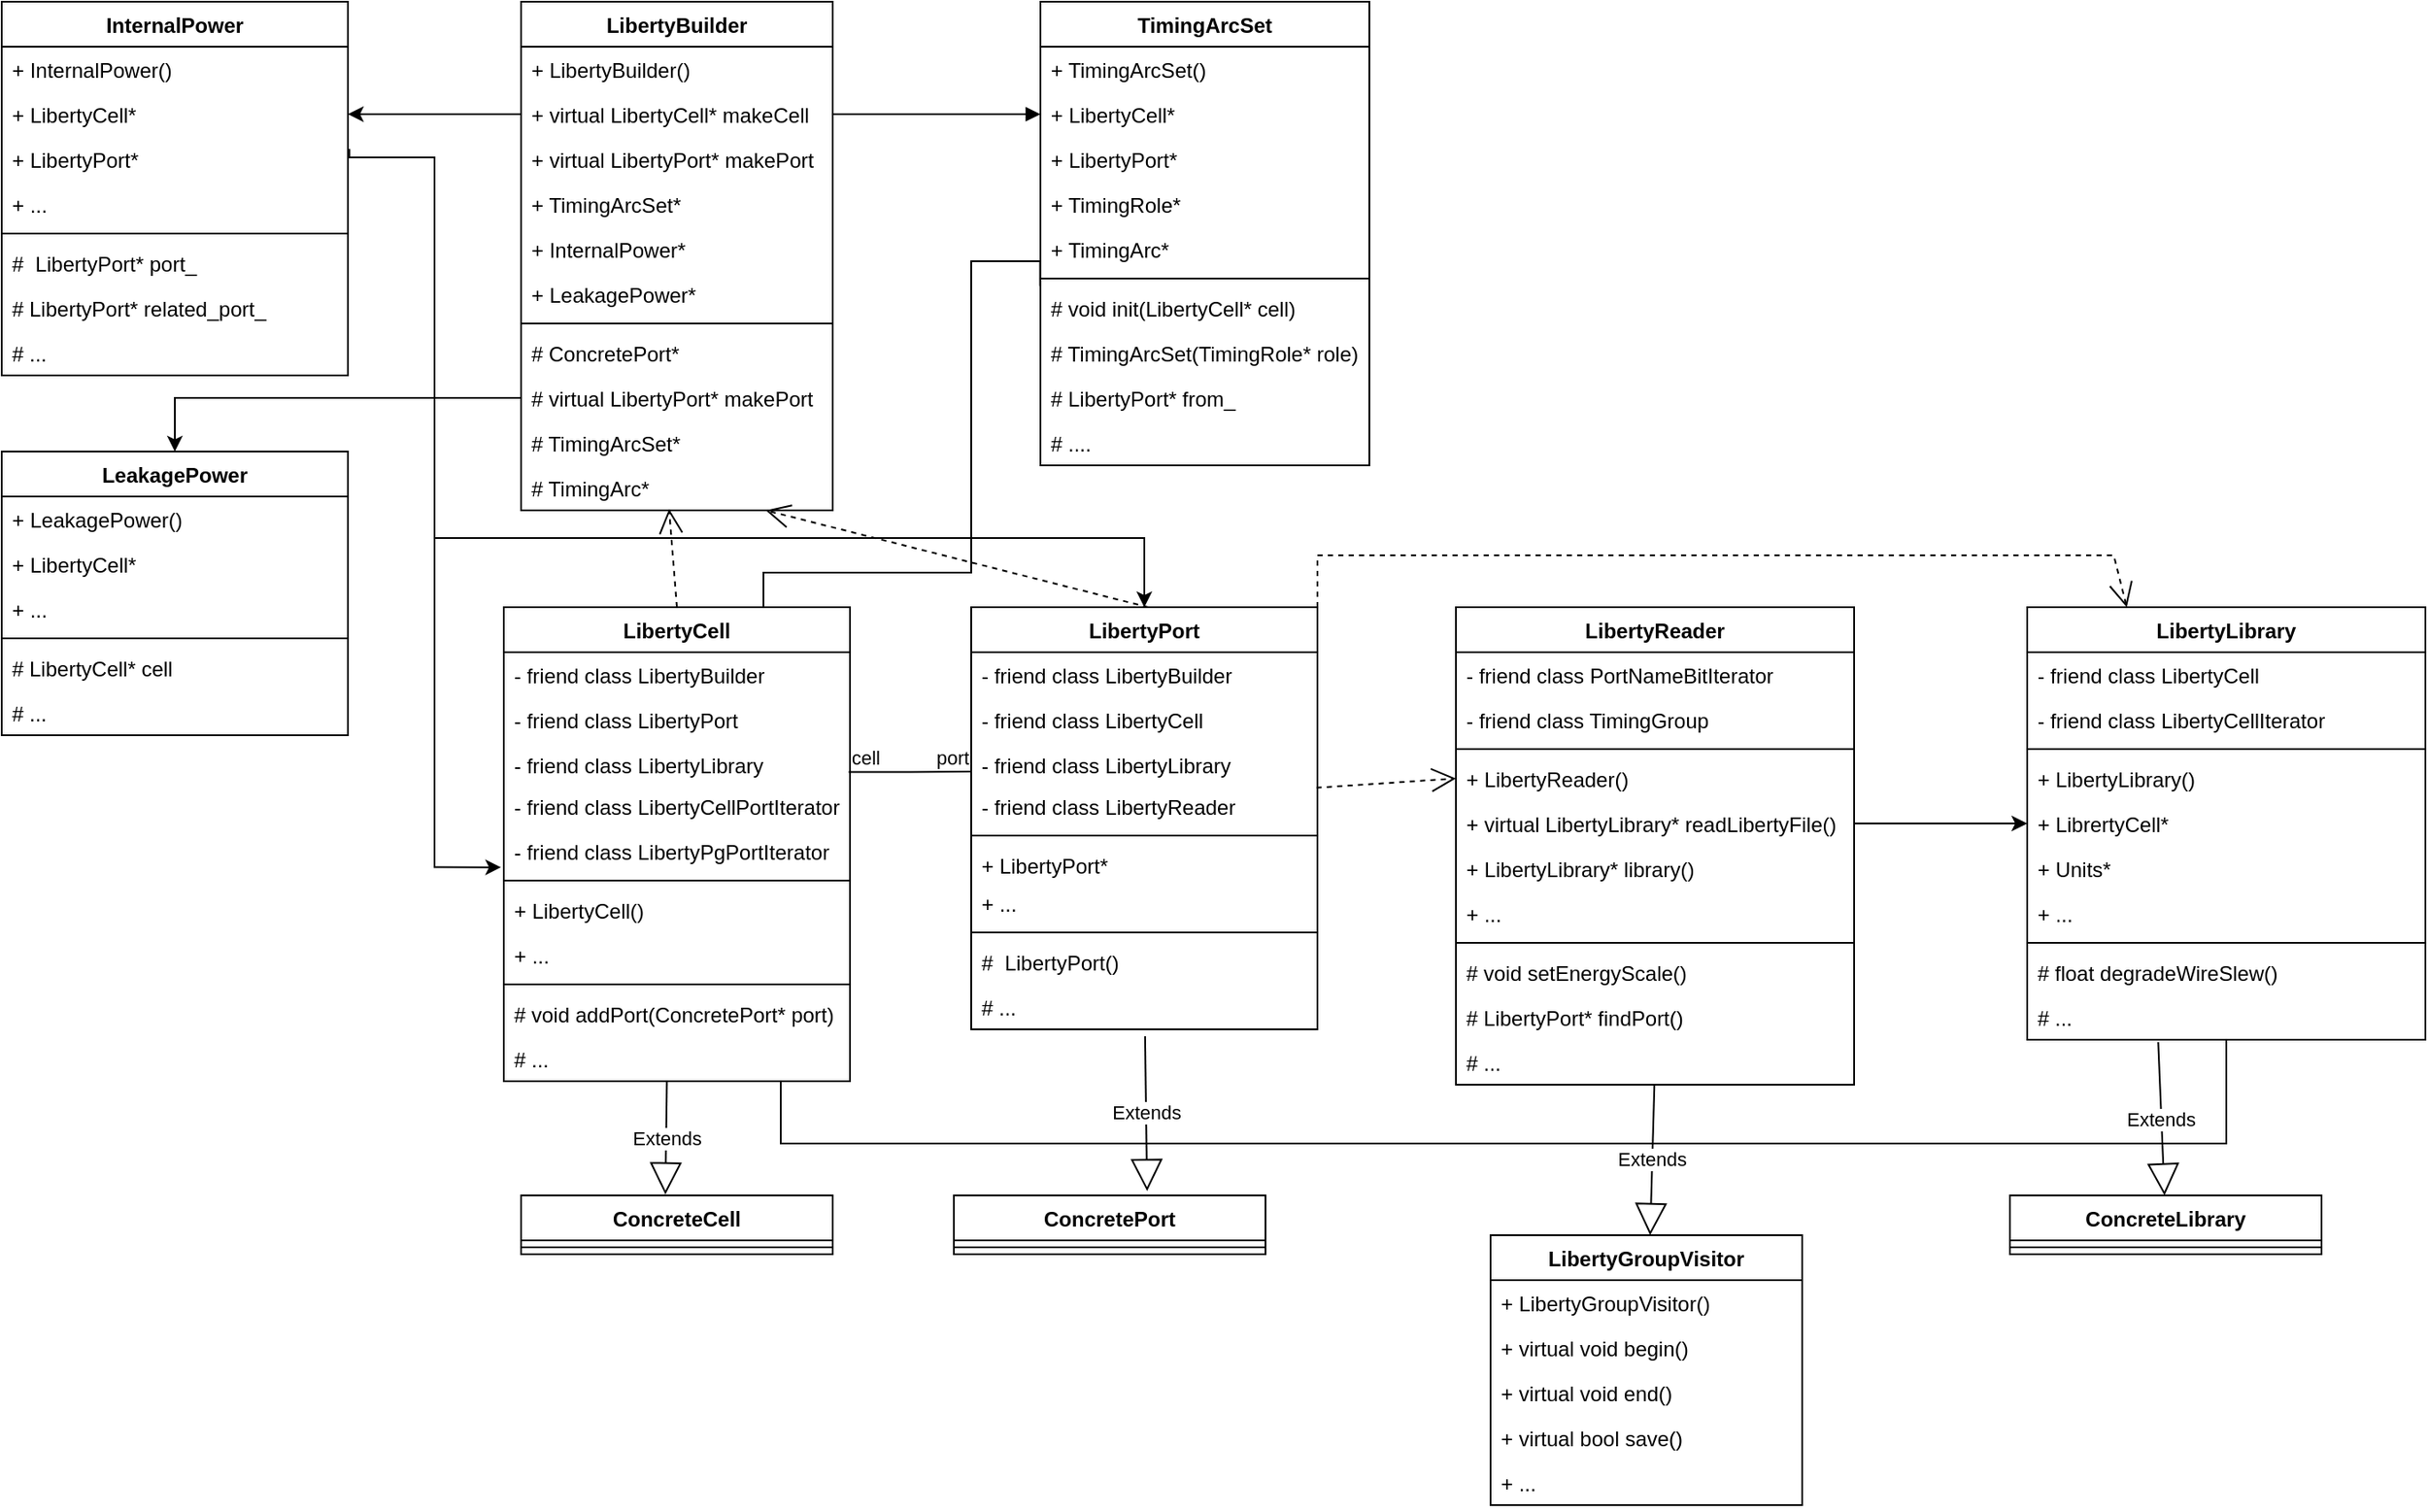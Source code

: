 <mxfile version="20.0.1" type="github">
  <diagram id="C5RBs43oDa-KdzZeNtuy" name="Page-1">
    <mxGraphModel dx="1422" dy="919" grid="1" gridSize="10" guides="1" tooltips="1" connect="1" arrows="1" fold="1" page="1" pageScale="1" pageWidth="827" pageHeight="1169" math="0" shadow="0">
      <root>
        <mxCell id="WIyWlLk6GJQsqaUBKTNV-0" />
        <mxCell id="WIyWlLk6GJQsqaUBKTNV-1" parent="WIyWlLk6GJQsqaUBKTNV-0" />
        <mxCell id="3PapQ6xfj2ttz4BDpu7m-4" value="LibertyBuilder" style="swimlane;fontStyle=1;align=center;verticalAlign=top;childLayout=stackLayout;horizontal=1;startSize=26;horizontalStack=0;resizeParent=1;resizeParentMax=0;resizeLast=0;collapsible=1;marginBottom=0;" vertex="1" parent="WIyWlLk6GJQsqaUBKTNV-1">
          <mxGeometry x="390" y="20" width="180" height="294" as="geometry" />
        </mxCell>
        <mxCell id="3PapQ6xfj2ttz4BDpu7m-17" value="+ LibertyBuilder()" style="text;strokeColor=none;fillColor=none;align=left;verticalAlign=top;spacingLeft=4;spacingRight=4;overflow=hidden;rotatable=0;points=[[0,0.5],[1,0.5]];portConstraint=eastwest;" vertex="1" parent="3PapQ6xfj2ttz4BDpu7m-4">
          <mxGeometry y="26" width="180" height="26" as="geometry" />
        </mxCell>
        <mxCell id="3PapQ6xfj2ttz4BDpu7m-5" value="+ virtual LibertyCell* makeCell&#xa;" style="text;strokeColor=none;fillColor=none;align=left;verticalAlign=top;spacingLeft=4;spacingRight=4;overflow=hidden;rotatable=0;points=[[0,0.5],[1,0.5]];portConstraint=eastwest;" vertex="1" parent="3PapQ6xfj2ttz4BDpu7m-4">
          <mxGeometry y="52" width="180" height="26" as="geometry" />
        </mxCell>
        <mxCell id="3PapQ6xfj2ttz4BDpu7m-8" value="+ virtual LibertyPort* makePort" style="text;strokeColor=none;fillColor=none;align=left;verticalAlign=top;spacingLeft=4;spacingRight=4;overflow=hidden;rotatable=0;points=[[0,0.5],[1,0.5]];portConstraint=eastwest;" vertex="1" parent="3PapQ6xfj2ttz4BDpu7m-4">
          <mxGeometry y="78" width="180" height="26" as="geometry" />
        </mxCell>
        <mxCell id="3PapQ6xfj2ttz4BDpu7m-9" value="+ TimingArcSet*" style="text;strokeColor=none;fillColor=none;align=left;verticalAlign=top;spacingLeft=4;spacingRight=4;overflow=hidden;rotatable=0;points=[[0,0.5],[1,0.5]];portConstraint=eastwest;" vertex="1" parent="3PapQ6xfj2ttz4BDpu7m-4">
          <mxGeometry y="104" width="180" height="26" as="geometry" />
        </mxCell>
        <mxCell id="3PapQ6xfj2ttz4BDpu7m-10" value="+ InternalPower*" style="text;strokeColor=none;fillColor=none;align=left;verticalAlign=top;spacingLeft=4;spacingRight=4;overflow=hidden;rotatable=0;points=[[0,0.5],[1,0.5]];portConstraint=eastwest;" vertex="1" parent="3PapQ6xfj2ttz4BDpu7m-4">
          <mxGeometry y="130" width="180" height="26" as="geometry" />
        </mxCell>
        <mxCell id="3PapQ6xfj2ttz4BDpu7m-11" value="+ LeakagePower*" style="text;strokeColor=none;fillColor=none;align=left;verticalAlign=top;spacingLeft=4;spacingRight=4;overflow=hidden;rotatable=0;points=[[0,0.5],[1,0.5]];portConstraint=eastwest;" vertex="1" parent="3PapQ6xfj2ttz4BDpu7m-4">
          <mxGeometry y="156" width="180" height="26" as="geometry" />
        </mxCell>
        <mxCell id="3PapQ6xfj2ttz4BDpu7m-6" value="" style="line;strokeWidth=1;fillColor=none;align=left;verticalAlign=middle;spacingTop=-1;spacingLeft=3;spacingRight=3;rotatable=0;labelPosition=right;points=[];portConstraint=eastwest;" vertex="1" parent="3PapQ6xfj2ttz4BDpu7m-4">
          <mxGeometry y="182" width="180" height="8" as="geometry" />
        </mxCell>
        <mxCell id="3PapQ6xfj2ttz4BDpu7m-7" value="# ConcretePort*" style="text;strokeColor=none;fillColor=none;align=left;verticalAlign=top;spacingLeft=4;spacingRight=4;overflow=hidden;rotatable=0;points=[[0,0.5],[1,0.5]];portConstraint=eastwest;" vertex="1" parent="3PapQ6xfj2ttz4BDpu7m-4">
          <mxGeometry y="190" width="180" height="26" as="geometry" />
        </mxCell>
        <mxCell id="3PapQ6xfj2ttz4BDpu7m-12" value="# virtual LibertyPort* makePort" style="text;strokeColor=none;fillColor=none;align=left;verticalAlign=top;spacingLeft=4;spacingRight=4;overflow=hidden;rotatable=0;points=[[0,0.5],[1,0.5]];portConstraint=eastwest;" vertex="1" parent="3PapQ6xfj2ttz4BDpu7m-4">
          <mxGeometry y="216" width="180" height="26" as="geometry" />
        </mxCell>
        <mxCell id="3PapQ6xfj2ttz4BDpu7m-13" value="# TimingArcSet*" style="text;strokeColor=none;fillColor=none;align=left;verticalAlign=top;spacingLeft=4;spacingRight=4;overflow=hidden;rotatable=0;points=[[0,0.5],[1,0.5]];portConstraint=eastwest;" vertex="1" parent="3PapQ6xfj2ttz4BDpu7m-4">
          <mxGeometry y="242" width="180" height="26" as="geometry" />
        </mxCell>
        <mxCell id="3PapQ6xfj2ttz4BDpu7m-14" value="# TimingArc*" style="text;strokeColor=none;fillColor=none;align=left;verticalAlign=top;spacingLeft=4;spacingRight=4;overflow=hidden;rotatable=0;points=[[0,0.5],[1,0.5]];portConstraint=eastwest;" vertex="1" parent="3PapQ6xfj2ttz4BDpu7m-4">
          <mxGeometry y="268" width="180" height="26" as="geometry" />
        </mxCell>
        <mxCell id="3PapQ6xfj2ttz4BDpu7m-18" value="TimingArcSet" style="swimlane;fontStyle=1;align=center;verticalAlign=top;childLayout=stackLayout;horizontal=1;startSize=26;horizontalStack=0;resizeParent=1;resizeParentMax=0;resizeLast=0;collapsible=1;marginBottom=0;" vertex="1" parent="WIyWlLk6GJQsqaUBKTNV-1">
          <mxGeometry x="690" y="20" width="190" height="268" as="geometry" />
        </mxCell>
        <mxCell id="3PapQ6xfj2ttz4BDpu7m-19" value="+ TimingArcSet()" style="text;strokeColor=none;fillColor=none;align=left;verticalAlign=top;spacingLeft=4;spacingRight=4;overflow=hidden;rotatable=0;points=[[0,0.5],[1,0.5]];portConstraint=eastwest;" vertex="1" parent="3PapQ6xfj2ttz4BDpu7m-18">
          <mxGeometry y="26" width="190" height="26" as="geometry" />
        </mxCell>
        <mxCell id="3PapQ6xfj2ttz4BDpu7m-20" value="+ LibertyCell*&#xa;" style="text;strokeColor=none;fillColor=none;align=left;verticalAlign=top;spacingLeft=4;spacingRight=4;overflow=hidden;rotatable=0;points=[[0,0.5],[1,0.5]];portConstraint=eastwest;" vertex="1" parent="3PapQ6xfj2ttz4BDpu7m-18">
          <mxGeometry y="52" width="190" height="26" as="geometry" />
        </mxCell>
        <mxCell id="3PapQ6xfj2ttz4BDpu7m-21" value="+ LibertyPort*" style="text;strokeColor=none;fillColor=none;align=left;verticalAlign=top;spacingLeft=4;spacingRight=4;overflow=hidden;rotatable=0;points=[[0,0.5],[1,0.5]];portConstraint=eastwest;" vertex="1" parent="3PapQ6xfj2ttz4BDpu7m-18">
          <mxGeometry y="78" width="190" height="26" as="geometry" />
        </mxCell>
        <mxCell id="3PapQ6xfj2ttz4BDpu7m-22" value="+ TimingRole*" style="text;strokeColor=none;fillColor=none;align=left;verticalAlign=top;spacingLeft=4;spacingRight=4;overflow=hidden;rotatable=0;points=[[0,0.5],[1,0.5]];portConstraint=eastwest;" vertex="1" parent="3PapQ6xfj2ttz4BDpu7m-18">
          <mxGeometry y="104" width="190" height="26" as="geometry" />
        </mxCell>
        <mxCell id="3PapQ6xfj2ttz4BDpu7m-23" value="+ TimingArc*" style="text;strokeColor=none;fillColor=none;align=left;verticalAlign=top;spacingLeft=4;spacingRight=4;overflow=hidden;rotatable=0;points=[[0,0.5],[1,0.5]];portConstraint=eastwest;" vertex="1" parent="3PapQ6xfj2ttz4BDpu7m-18">
          <mxGeometry y="130" width="190" height="26" as="geometry" />
        </mxCell>
        <mxCell id="3PapQ6xfj2ttz4BDpu7m-25" value="" style="line;strokeWidth=1;fillColor=none;align=left;verticalAlign=middle;spacingTop=-1;spacingLeft=3;spacingRight=3;rotatable=0;labelPosition=right;points=[];portConstraint=eastwest;" vertex="1" parent="3PapQ6xfj2ttz4BDpu7m-18">
          <mxGeometry y="156" width="190" height="8" as="geometry" />
        </mxCell>
        <mxCell id="3PapQ6xfj2ttz4BDpu7m-26" value="# void init(LibertyCell* cell)" style="text;strokeColor=none;fillColor=none;align=left;verticalAlign=top;spacingLeft=4;spacingRight=4;overflow=hidden;rotatable=0;points=[[0,0.5],[1,0.5]];portConstraint=eastwest;" vertex="1" parent="3PapQ6xfj2ttz4BDpu7m-18">
          <mxGeometry y="164" width="190" height="26" as="geometry" />
        </mxCell>
        <mxCell id="3PapQ6xfj2ttz4BDpu7m-27" value="# TimingArcSet(TimingRole* role)" style="text;strokeColor=none;fillColor=none;align=left;verticalAlign=top;spacingLeft=4;spacingRight=4;overflow=hidden;rotatable=0;points=[[0,0.5],[1,0.5]];portConstraint=eastwest;" vertex="1" parent="3PapQ6xfj2ttz4BDpu7m-18">
          <mxGeometry y="190" width="190" height="26" as="geometry" />
        </mxCell>
        <mxCell id="3PapQ6xfj2ttz4BDpu7m-28" value="# LibertyPort* from_ " style="text;strokeColor=none;fillColor=none;align=left;verticalAlign=top;spacingLeft=4;spacingRight=4;overflow=hidden;rotatable=0;points=[[0,0.5],[1,0.5]];portConstraint=eastwest;" vertex="1" parent="3PapQ6xfj2ttz4BDpu7m-18">
          <mxGeometry y="216" width="190" height="26" as="geometry" />
        </mxCell>
        <mxCell id="3PapQ6xfj2ttz4BDpu7m-29" value="# ...." style="text;strokeColor=none;fillColor=none;align=left;verticalAlign=top;spacingLeft=4;spacingRight=4;overflow=hidden;rotatable=0;points=[[0,0.5],[1,0.5]];portConstraint=eastwest;" vertex="1" parent="3PapQ6xfj2ttz4BDpu7m-18">
          <mxGeometry y="242" width="190" height="26" as="geometry" />
        </mxCell>
        <mxCell id="3PapQ6xfj2ttz4BDpu7m-30" value="" style="endArrow=block;endFill=1;html=1;edgeStyle=orthogonalEdgeStyle;align=left;verticalAlign=top;rounded=0;entryX=0;entryY=0.5;entryDx=0;entryDy=0;exitX=1;exitY=0.5;exitDx=0;exitDy=0;" edge="1" parent="WIyWlLk6GJQsqaUBKTNV-1" source="3PapQ6xfj2ttz4BDpu7m-5" target="3PapQ6xfj2ttz4BDpu7m-20">
          <mxGeometry x="-1" relative="1" as="geometry">
            <mxPoint x="570" y="150" as="sourcePoint" />
            <mxPoint x="730" y="150" as="targetPoint" />
          </mxGeometry>
        </mxCell>
        <mxCell id="3PapQ6xfj2ttz4BDpu7m-32" value="ConcreteCell" style="swimlane;fontStyle=1;align=center;verticalAlign=top;childLayout=stackLayout;horizontal=1;startSize=26;horizontalStack=0;resizeParent=1;resizeParentMax=0;resizeLast=0;collapsible=1;marginBottom=0;" vertex="1" parent="WIyWlLk6GJQsqaUBKTNV-1">
          <mxGeometry x="390" y="710" width="180" height="34" as="geometry" />
        </mxCell>
        <mxCell id="3PapQ6xfj2ttz4BDpu7m-39" value="" style="line;strokeWidth=1;fillColor=none;align=left;verticalAlign=middle;spacingTop=-1;spacingLeft=3;spacingRight=3;rotatable=0;labelPosition=right;points=[];portConstraint=eastwest;" vertex="1" parent="3PapQ6xfj2ttz4BDpu7m-32">
          <mxGeometry y="26" width="180" height="8" as="geometry" />
        </mxCell>
        <mxCell id="3PapQ6xfj2ttz4BDpu7m-45" value="LibertyCell" style="swimlane;fontStyle=1;align=center;verticalAlign=top;childLayout=stackLayout;horizontal=1;startSize=26;horizontalStack=0;resizeParent=1;resizeParentMax=0;resizeLast=0;collapsible=1;marginBottom=0;" vertex="1" parent="WIyWlLk6GJQsqaUBKTNV-1">
          <mxGeometry x="380" y="370" width="200" height="274" as="geometry" />
        </mxCell>
        <mxCell id="3PapQ6xfj2ttz4BDpu7m-55" value="- friend class LibertyBuilder" style="text;strokeColor=none;fillColor=none;align=left;verticalAlign=top;spacingLeft=4;spacingRight=4;overflow=hidden;rotatable=0;points=[[0,0.5],[1,0.5]];portConstraint=eastwest;" vertex="1" parent="3PapQ6xfj2ttz4BDpu7m-45">
          <mxGeometry y="26" width="200" height="26" as="geometry" />
        </mxCell>
        <mxCell id="3PapQ6xfj2ttz4BDpu7m-56" value="- friend class LibertyPort" style="text;strokeColor=none;fillColor=none;align=left;verticalAlign=top;spacingLeft=4;spacingRight=4;overflow=hidden;rotatable=0;points=[[0,0.5],[1,0.5]];portConstraint=eastwest;" vertex="1" parent="3PapQ6xfj2ttz4BDpu7m-45">
          <mxGeometry y="52" width="200" height="26" as="geometry" />
        </mxCell>
        <mxCell id="3PapQ6xfj2ttz4BDpu7m-57" value="- friend class LibertyLibrary" style="text;strokeColor=none;fillColor=none;align=left;verticalAlign=top;spacingLeft=4;spacingRight=4;overflow=hidden;rotatable=0;points=[[0,0.5],[1,0.5]];portConstraint=eastwest;" vertex="1" parent="3PapQ6xfj2ttz4BDpu7m-45">
          <mxGeometry y="78" width="200" height="24" as="geometry" />
        </mxCell>
        <mxCell id="3PapQ6xfj2ttz4BDpu7m-58" value="- friend class LibertyCellPortIterator" style="text;strokeColor=none;fillColor=none;align=left;verticalAlign=top;spacingLeft=4;spacingRight=4;overflow=hidden;rotatable=0;points=[[0,0.5],[1,0.5]];portConstraint=eastwest;" vertex="1" parent="3PapQ6xfj2ttz4BDpu7m-45">
          <mxGeometry y="102" width="200" height="26" as="geometry" />
        </mxCell>
        <mxCell id="3PapQ6xfj2ttz4BDpu7m-47" value="- friend class LibertyPgPortIterator" style="text;strokeColor=none;fillColor=none;align=left;verticalAlign=top;spacingLeft=4;spacingRight=4;overflow=hidden;rotatable=0;points=[[0,0.5],[1,0.5]];portConstraint=eastwest;" vertex="1" parent="3PapQ6xfj2ttz4BDpu7m-45">
          <mxGeometry y="128" width="200" height="26" as="geometry" />
        </mxCell>
        <mxCell id="3PapQ6xfj2ttz4BDpu7m-46" value="" style="line;strokeWidth=1;fillColor=none;align=left;verticalAlign=middle;spacingTop=-1;spacingLeft=3;spacingRight=3;rotatable=0;labelPosition=right;points=[];portConstraint=eastwest;" vertex="1" parent="3PapQ6xfj2ttz4BDpu7m-45">
          <mxGeometry y="154" width="200" height="8" as="geometry" />
        </mxCell>
        <mxCell id="3PapQ6xfj2ttz4BDpu7m-48" value="+ LibertyCell()" style="text;strokeColor=none;fillColor=none;align=left;verticalAlign=top;spacingLeft=4;spacingRight=4;overflow=hidden;rotatable=0;points=[[0,0.5],[1,0.5]];portConstraint=eastwest;" vertex="1" parent="3PapQ6xfj2ttz4BDpu7m-45">
          <mxGeometry y="162" width="200" height="26" as="geometry" />
        </mxCell>
        <mxCell id="3PapQ6xfj2ttz4BDpu7m-52" value="+ ..." style="text;strokeColor=none;fillColor=none;align=left;verticalAlign=top;spacingLeft=4;spacingRight=4;overflow=hidden;rotatable=0;points=[[0,0.5],[1,0.5]];portConstraint=eastwest;" vertex="1" parent="3PapQ6xfj2ttz4BDpu7m-45">
          <mxGeometry y="188" width="200" height="26" as="geometry" />
        </mxCell>
        <mxCell id="3PapQ6xfj2ttz4BDpu7m-50" value="" style="line;strokeWidth=1;fillColor=none;align=left;verticalAlign=middle;spacingTop=-1;spacingLeft=3;spacingRight=3;rotatable=0;labelPosition=right;points=[];portConstraint=eastwest;" vertex="1" parent="3PapQ6xfj2ttz4BDpu7m-45">
          <mxGeometry y="214" width="200" height="8" as="geometry" />
        </mxCell>
        <mxCell id="3PapQ6xfj2ttz4BDpu7m-49" value="# void addPort(ConcretePort* port)" style="text;strokeColor=none;fillColor=none;align=left;verticalAlign=top;spacingLeft=4;spacingRight=4;overflow=hidden;rotatable=0;points=[[0,0.5],[1,0.5]];portConstraint=eastwest;" vertex="1" parent="3PapQ6xfj2ttz4BDpu7m-45">
          <mxGeometry y="222" width="200" height="26" as="geometry" />
        </mxCell>
        <mxCell id="3PapQ6xfj2ttz4BDpu7m-53" value="# ..." style="text;strokeColor=none;fillColor=none;align=left;verticalAlign=top;spacingLeft=4;spacingRight=4;overflow=hidden;rotatable=0;points=[[0,0.5],[1,0.5]];portConstraint=eastwest;" vertex="1" parent="3PapQ6xfj2ttz4BDpu7m-45">
          <mxGeometry y="248" width="200" height="26" as="geometry" />
        </mxCell>
        <mxCell id="3PapQ6xfj2ttz4BDpu7m-51" value="" style="endArrow=open;endSize=12;dashed=1;html=1;rounded=0;exitX=0.5;exitY=0;exitDx=0;exitDy=0;entryX=0.475;entryY=0.97;entryDx=0;entryDy=0;entryPerimeter=0;" edge="1" parent="WIyWlLk6GJQsqaUBKTNV-1" source="3PapQ6xfj2ttz4BDpu7m-45" target="3PapQ6xfj2ttz4BDpu7m-14">
          <mxGeometry width="160" relative="1" as="geometry">
            <mxPoint x="610" y="500" as="sourcePoint" />
            <mxPoint x="470" y="320" as="targetPoint" />
          </mxGeometry>
        </mxCell>
        <mxCell id="3PapQ6xfj2ttz4BDpu7m-54" value="Extends" style="endArrow=block;endSize=16;endFill=0;html=1;rounded=0;exitX=0.471;exitY=1.021;exitDx=0;exitDy=0;exitPerimeter=0;entryX=0.463;entryY=-0.016;entryDx=0;entryDy=0;entryPerimeter=0;" edge="1" parent="WIyWlLk6GJQsqaUBKTNV-1" source="3PapQ6xfj2ttz4BDpu7m-53" target="3PapQ6xfj2ttz4BDpu7m-32">
          <mxGeometry width="160" relative="1" as="geometry">
            <mxPoint x="610" y="430" as="sourcePoint" />
            <mxPoint x="770" y="430" as="targetPoint" />
          </mxGeometry>
        </mxCell>
        <mxCell id="3PapQ6xfj2ttz4BDpu7m-59" value="" style="endArrow=none;endFill=0;html=1;edgeStyle=orthogonalEdgeStyle;align=left;verticalAlign=top;rounded=0;exitX=0.75;exitY=0;exitDx=0;exitDy=0;entryX=-0.001;entryY=1.321;entryDx=0;entryDy=0;entryPerimeter=0;" edge="1" parent="WIyWlLk6GJQsqaUBKTNV-1" source="3PapQ6xfj2ttz4BDpu7m-45" target="3PapQ6xfj2ttz4BDpu7m-23">
          <mxGeometry x="-1" relative="1" as="geometry">
            <mxPoint x="610" y="430" as="sourcePoint" />
            <mxPoint x="770" y="430" as="targetPoint" />
            <Array as="points">
              <mxPoint x="530" y="350" />
              <mxPoint x="650" y="350" />
              <mxPoint x="650" y="170" />
              <mxPoint x="690" y="170" />
            </Array>
          </mxGeometry>
        </mxCell>
        <mxCell id="3PapQ6xfj2ttz4BDpu7m-62" value="ConcretePort" style="swimlane;fontStyle=1;align=center;verticalAlign=top;childLayout=stackLayout;horizontal=1;startSize=26;horizontalStack=0;resizeParent=1;resizeParentMax=0;resizeLast=0;collapsible=1;marginBottom=0;" vertex="1" parent="WIyWlLk6GJQsqaUBKTNV-1">
          <mxGeometry x="640" y="710" width="180" height="34" as="geometry" />
        </mxCell>
        <mxCell id="3PapQ6xfj2ttz4BDpu7m-63" value="" style="line;strokeWidth=1;fillColor=none;align=left;verticalAlign=middle;spacingTop=-1;spacingLeft=3;spacingRight=3;rotatable=0;labelPosition=right;points=[];portConstraint=eastwest;" vertex="1" parent="3PapQ6xfj2ttz4BDpu7m-62">
          <mxGeometry y="26" width="180" height="8" as="geometry" />
        </mxCell>
        <mxCell id="3PapQ6xfj2ttz4BDpu7m-64" value="LibertyPort" style="swimlane;fontStyle=1;align=center;verticalAlign=top;childLayout=stackLayout;horizontal=1;startSize=26;horizontalStack=0;resizeParent=1;resizeParentMax=0;resizeLast=0;collapsible=1;marginBottom=0;" vertex="1" parent="WIyWlLk6GJQsqaUBKTNV-1">
          <mxGeometry x="650" y="370" width="200" height="244" as="geometry" />
        </mxCell>
        <mxCell id="3PapQ6xfj2ttz4BDpu7m-65" value="- friend class LibertyBuilder" style="text;strokeColor=none;fillColor=none;align=left;verticalAlign=top;spacingLeft=4;spacingRight=4;overflow=hidden;rotatable=0;points=[[0,0.5],[1,0.5]];portConstraint=eastwest;" vertex="1" parent="3PapQ6xfj2ttz4BDpu7m-64">
          <mxGeometry y="26" width="200" height="26" as="geometry" />
        </mxCell>
        <mxCell id="3PapQ6xfj2ttz4BDpu7m-66" value="- friend class LibertyCell" style="text;strokeColor=none;fillColor=none;align=left;verticalAlign=top;spacingLeft=4;spacingRight=4;overflow=hidden;rotatable=0;points=[[0,0.5],[1,0.5]];portConstraint=eastwest;" vertex="1" parent="3PapQ6xfj2ttz4BDpu7m-64">
          <mxGeometry y="52" width="200" height="26" as="geometry" />
        </mxCell>
        <mxCell id="3PapQ6xfj2ttz4BDpu7m-67" value="- friend class LibertyLibrary" style="text;strokeColor=none;fillColor=none;align=left;verticalAlign=top;spacingLeft=4;spacingRight=4;overflow=hidden;rotatable=0;points=[[0,0.5],[1,0.5]];portConstraint=eastwest;" vertex="1" parent="3PapQ6xfj2ttz4BDpu7m-64">
          <mxGeometry y="78" width="200" height="24" as="geometry" />
        </mxCell>
        <mxCell id="3PapQ6xfj2ttz4BDpu7m-68" value="- friend class LibertyReader" style="text;strokeColor=none;fillColor=none;align=left;verticalAlign=top;spacingLeft=4;spacingRight=4;overflow=hidden;rotatable=0;points=[[0,0.5],[1,0.5]];portConstraint=eastwest;" vertex="1" parent="3PapQ6xfj2ttz4BDpu7m-64">
          <mxGeometry y="102" width="200" height="26" as="geometry" />
        </mxCell>
        <mxCell id="3PapQ6xfj2ttz4BDpu7m-70" value="" style="line;strokeWidth=1;fillColor=none;align=left;verticalAlign=middle;spacingTop=-1;spacingLeft=3;spacingRight=3;rotatable=0;labelPosition=right;points=[];portConstraint=eastwest;" vertex="1" parent="3PapQ6xfj2ttz4BDpu7m-64">
          <mxGeometry y="128" width="200" height="8" as="geometry" />
        </mxCell>
        <mxCell id="3PapQ6xfj2ttz4BDpu7m-71" value="+ LibertyPort*" style="text;strokeColor=none;fillColor=none;align=left;verticalAlign=top;spacingLeft=4;spacingRight=4;overflow=hidden;rotatable=0;points=[[0,0.5],[1,0.5]];portConstraint=eastwest;" vertex="1" parent="3PapQ6xfj2ttz4BDpu7m-64">
          <mxGeometry y="136" width="200" height="22" as="geometry" />
        </mxCell>
        <mxCell id="3PapQ6xfj2ttz4BDpu7m-72" value="+ ..." style="text;strokeColor=none;fillColor=none;align=left;verticalAlign=top;spacingLeft=4;spacingRight=4;overflow=hidden;rotatable=0;points=[[0,0.5],[1,0.5]];portConstraint=eastwest;" vertex="1" parent="3PapQ6xfj2ttz4BDpu7m-64">
          <mxGeometry y="158" width="200" height="26" as="geometry" />
        </mxCell>
        <mxCell id="3PapQ6xfj2ttz4BDpu7m-73" value="" style="line;strokeWidth=1;fillColor=none;align=left;verticalAlign=middle;spacingTop=-1;spacingLeft=3;spacingRight=3;rotatable=0;labelPosition=right;points=[];portConstraint=eastwest;" vertex="1" parent="3PapQ6xfj2ttz4BDpu7m-64">
          <mxGeometry y="184" width="200" height="8" as="geometry" />
        </mxCell>
        <mxCell id="3PapQ6xfj2ttz4BDpu7m-74" value="#  LibertyPort()" style="text;strokeColor=none;fillColor=none;align=left;verticalAlign=top;spacingLeft=4;spacingRight=4;overflow=hidden;rotatable=0;points=[[0,0.5],[1,0.5]];portConstraint=eastwest;" vertex="1" parent="3PapQ6xfj2ttz4BDpu7m-64">
          <mxGeometry y="192" width="200" height="26" as="geometry" />
        </mxCell>
        <mxCell id="3PapQ6xfj2ttz4BDpu7m-75" value="# ..." style="text;strokeColor=none;fillColor=none;align=left;verticalAlign=top;spacingLeft=4;spacingRight=4;overflow=hidden;rotatable=0;points=[[0,0.5],[1,0.5]];portConstraint=eastwest;" vertex="1" parent="3PapQ6xfj2ttz4BDpu7m-64">
          <mxGeometry y="218" width="200" height="26" as="geometry" />
        </mxCell>
        <mxCell id="3PapQ6xfj2ttz4BDpu7m-78" value="Extends" style="endArrow=block;endSize=16;endFill=0;html=1;rounded=0;exitX=0.471;exitY=1.021;exitDx=0;exitDy=0;exitPerimeter=0;entryX=0.62;entryY=-0.075;entryDx=0;entryDy=0;entryPerimeter=0;" edge="1" parent="3PapQ6xfj2ttz4BDpu7m-64" target="3PapQ6xfj2ttz4BDpu7m-62">
          <mxGeometry width="160" relative="1" as="geometry">
            <mxPoint x="100.43" y="247.996" as="sourcePoint" />
            <mxPoint x="99.57" y="312.906" as="targetPoint" />
          </mxGeometry>
        </mxCell>
        <mxCell id="3PapQ6xfj2ttz4BDpu7m-76" value="" style="endArrow=open;endSize=12;dashed=1;html=1;rounded=0;exitX=0.5;exitY=0;exitDx=0;exitDy=0;" edge="1" parent="WIyWlLk6GJQsqaUBKTNV-1" target="3PapQ6xfj2ttz4BDpu7m-14">
          <mxGeometry width="160" relative="1" as="geometry">
            <mxPoint x="752.25" y="370" as="sourcePoint" />
            <mxPoint x="747.75" y="313.22" as="targetPoint" />
          </mxGeometry>
        </mxCell>
        <mxCell id="3PapQ6xfj2ttz4BDpu7m-79" value="" style="endArrow=none;html=1;edgeStyle=orthogonalEdgeStyle;rounded=0;exitX=0.996;exitY=0.718;exitDx=0;exitDy=0;exitPerimeter=0;" edge="1" parent="WIyWlLk6GJQsqaUBKTNV-1" source="3PapQ6xfj2ttz4BDpu7m-57">
          <mxGeometry relative="1" as="geometry">
            <mxPoint x="610" y="470" as="sourcePoint" />
            <mxPoint x="650" y="465" as="targetPoint" />
          </mxGeometry>
        </mxCell>
        <mxCell id="3PapQ6xfj2ttz4BDpu7m-80" value="cell" style="edgeLabel;resizable=0;html=1;align=left;verticalAlign=bottom;" connectable="0" vertex="1" parent="3PapQ6xfj2ttz4BDpu7m-79">
          <mxGeometry x="-1" relative="1" as="geometry" />
        </mxCell>
        <mxCell id="3PapQ6xfj2ttz4BDpu7m-81" value="port" style="edgeLabel;resizable=0;html=1;align=right;verticalAlign=bottom;" connectable="0" vertex="1" parent="3PapQ6xfj2ttz4BDpu7m-79">
          <mxGeometry x="1" relative="1" as="geometry" />
        </mxCell>
        <mxCell id="3PapQ6xfj2ttz4BDpu7m-82" value="InternalPower" style="swimlane;fontStyle=1;align=center;verticalAlign=top;childLayout=stackLayout;horizontal=1;startSize=26;horizontalStack=0;resizeParent=1;resizeParentMax=0;resizeLast=0;collapsible=1;marginBottom=0;" vertex="1" parent="WIyWlLk6GJQsqaUBKTNV-1">
          <mxGeometry x="90" y="20" width="200" height="216" as="geometry" />
        </mxCell>
        <mxCell id="3PapQ6xfj2ttz4BDpu7m-97" value="+ InternalPower()" style="text;strokeColor=none;fillColor=none;align=left;verticalAlign=top;spacingLeft=4;spacingRight=4;overflow=hidden;rotatable=0;points=[[0,0.5],[1,0.5]];portConstraint=eastwest;" vertex="1" parent="3PapQ6xfj2ttz4BDpu7m-82">
          <mxGeometry y="26" width="200" height="26" as="geometry" />
        </mxCell>
        <mxCell id="3PapQ6xfj2ttz4BDpu7m-88" value="+ LibertyCell*" style="text;strokeColor=none;fillColor=none;align=left;verticalAlign=top;spacingLeft=4;spacingRight=4;overflow=hidden;rotatable=0;points=[[0,0.5],[1,0.5]];portConstraint=eastwest;" vertex="1" parent="3PapQ6xfj2ttz4BDpu7m-82">
          <mxGeometry y="52" width="200" height="26" as="geometry" />
        </mxCell>
        <mxCell id="3PapQ6xfj2ttz4BDpu7m-99" value="+ LibertyPort*" style="text;strokeColor=none;fillColor=none;align=left;verticalAlign=top;spacingLeft=4;spacingRight=4;overflow=hidden;rotatable=0;points=[[0,0.5],[1,0.5]];portConstraint=eastwest;" vertex="1" parent="3PapQ6xfj2ttz4BDpu7m-82">
          <mxGeometry y="78" width="200" height="26" as="geometry" />
        </mxCell>
        <mxCell id="3PapQ6xfj2ttz4BDpu7m-89" value="+ ..." style="text;strokeColor=none;fillColor=none;align=left;verticalAlign=top;spacingLeft=4;spacingRight=4;overflow=hidden;rotatable=0;points=[[0,0.5],[1,0.5]];portConstraint=eastwest;" vertex="1" parent="3PapQ6xfj2ttz4BDpu7m-82">
          <mxGeometry y="104" width="200" height="26" as="geometry" />
        </mxCell>
        <mxCell id="3PapQ6xfj2ttz4BDpu7m-90" value="" style="line;strokeWidth=1;fillColor=none;align=left;verticalAlign=middle;spacingTop=-1;spacingLeft=3;spacingRight=3;rotatable=0;labelPosition=right;points=[];portConstraint=eastwest;" vertex="1" parent="3PapQ6xfj2ttz4BDpu7m-82">
          <mxGeometry y="130" width="200" height="8" as="geometry" />
        </mxCell>
        <mxCell id="3PapQ6xfj2ttz4BDpu7m-91" value="#  LibertyPort* port_" style="text;strokeColor=none;fillColor=none;align=left;verticalAlign=top;spacingLeft=4;spacingRight=4;overflow=hidden;rotatable=0;points=[[0,0.5],[1,0.5]];portConstraint=eastwest;" vertex="1" parent="3PapQ6xfj2ttz4BDpu7m-82">
          <mxGeometry y="138" width="200" height="26" as="geometry" />
        </mxCell>
        <mxCell id="3PapQ6xfj2ttz4BDpu7m-100" value="# LibertyPort* related_port_" style="text;strokeColor=none;fillColor=none;align=left;verticalAlign=top;spacingLeft=4;spacingRight=4;overflow=hidden;rotatable=0;points=[[0,0.5],[1,0.5]];portConstraint=eastwest;" vertex="1" parent="3PapQ6xfj2ttz4BDpu7m-82">
          <mxGeometry y="164" width="200" height="26" as="geometry" />
        </mxCell>
        <mxCell id="3PapQ6xfj2ttz4BDpu7m-92" value="# ..." style="text;strokeColor=none;fillColor=none;align=left;verticalAlign=top;spacingLeft=4;spacingRight=4;overflow=hidden;rotatable=0;points=[[0,0.5],[1,0.5]];portConstraint=eastwest;" vertex="1" parent="3PapQ6xfj2ttz4BDpu7m-82">
          <mxGeometry y="190" width="200" height="26" as="geometry" />
        </mxCell>
        <mxCell id="3PapQ6xfj2ttz4BDpu7m-95" style="edgeStyle=orthogonalEdgeStyle;rounded=0;orthogonalLoop=1;jettySize=auto;html=1;exitX=1;exitY=0.5;exitDx=0;exitDy=0;entryX=-0.008;entryY=0.859;entryDx=0;entryDy=0;entryPerimeter=0;" edge="1" parent="WIyWlLk6GJQsqaUBKTNV-1" source="3PapQ6xfj2ttz4BDpu7m-92" target="3PapQ6xfj2ttz4BDpu7m-47">
          <mxGeometry relative="1" as="geometry">
            <Array as="points">
              <mxPoint x="290" y="110" />
              <mxPoint x="340" y="110" />
              <mxPoint x="340" y="520" />
            </Array>
          </mxGeometry>
        </mxCell>
        <mxCell id="3PapQ6xfj2ttz4BDpu7m-96" style="edgeStyle=orthogonalEdgeStyle;rounded=0;orthogonalLoop=1;jettySize=auto;html=1;exitX=1.004;exitY=0.274;exitDx=0;exitDy=0;entryX=0.5;entryY=0;entryDx=0;entryDy=0;exitPerimeter=0;" edge="1" parent="WIyWlLk6GJQsqaUBKTNV-1" source="3PapQ6xfj2ttz4BDpu7m-99" target="3PapQ6xfj2ttz4BDpu7m-64">
          <mxGeometry relative="1" as="geometry">
            <Array as="points">
              <mxPoint x="291" y="110" />
              <mxPoint x="340" y="110" />
              <mxPoint x="340" y="330" />
              <mxPoint x="750" y="330" />
            </Array>
          </mxGeometry>
        </mxCell>
        <mxCell id="3PapQ6xfj2ttz4BDpu7m-101" style="edgeStyle=orthogonalEdgeStyle;rounded=0;orthogonalLoop=1;jettySize=auto;html=1;exitX=0;exitY=0.5;exitDx=0;exitDy=0;entryX=1;entryY=0.5;entryDx=0;entryDy=0;endArrow=classic;endFill=1;" edge="1" parent="WIyWlLk6GJQsqaUBKTNV-1" source="3PapQ6xfj2ttz4BDpu7m-5" target="3PapQ6xfj2ttz4BDpu7m-88">
          <mxGeometry relative="1" as="geometry" />
        </mxCell>
        <mxCell id="3PapQ6xfj2ttz4BDpu7m-102" value="LeakagePower" style="swimlane;fontStyle=1;align=center;verticalAlign=top;childLayout=stackLayout;horizontal=1;startSize=26;horizontalStack=0;resizeParent=1;resizeParentMax=0;resizeLast=0;collapsible=1;marginBottom=0;" vertex="1" parent="WIyWlLk6GJQsqaUBKTNV-1">
          <mxGeometry x="90" y="280" width="200" height="164" as="geometry" />
        </mxCell>
        <mxCell id="3PapQ6xfj2ttz4BDpu7m-103" value="+ LeakagePower()" style="text;strokeColor=none;fillColor=none;align=left;verticalAlign=top;spacingLeft=4;spacingRight=4;overflow=hidden;rotatable=0;points=[[0,0.5],[1,0.5]];portConstraint=eastwest;" vertex="1" parent="3PapQ6xfj2ttz4BDpu7m-102">
          <mxGeometry y="26" width="200" height="26" as="geometry" />
        </mxCell>
        <mxCell id="3PapQ6xfj2ttz4BDpu7m-104" value="+ LibertyCell*" style="text;strokeColor=none;fillColor=none;align=left;verticalAlign=top;spacingLeft=4;spacingRight=4;overflow=hidden;rotatable=0;points=[[0,0.5],[1,0.5]];portConstraint=eastwest;" vertex="1" parent="3PapQ6xfj2ttz4BDpu7m-102">
          <mxGeometry y="52" width="200" height="26" as="geometry" />
        </mxCell>
        <mxCell id="3PapQ6xfj2ttz4BDpu7m-106" value="+ ..." style="text;strokeColor=none;fillColor=none;align=left;verticalAlign=top;spacingLeft=4;spacingRight=4;overflow=hidden;rotatable=0;points=[[0,0.5],[1,0.5]];portConstraint=eastwest;" vertex="1" parent="3PapQ6xfj2ttz4BDpu7m-102">
          <mxGeometry y="78" width="200" height="26" as="geometry" />
        </mxCell>
        <mxCell id="3PapQ6xfj2ttz4BDpu7m-107" value="" style="line;strokeWidth=1;fillColor=none;align=left;verticalAlign=middle;spacingTop=-1;spacingLeft=3;spacingRight=3;rotatable=0;labelPosition=right;points=[];portConstraint=eastwest;" vertex="1" parent="3PapQ6xfj2ttz4BDpu7m-102">
          <mxGeometry y="104" width="200" height="8" as="geometry" />
        </mxCell>
        <mxCell id="3PapQ6xfj2ttz4BDpu7m-108" value="# LibertyCell* cell" style="text;strokeColor=none;fillColor=none;align=left;verticalAlign=top;spacingLeft=4;spacingRight=4;overflow=hidden;rotatable=0;points=[[0,0.5],[1,0.5]];portConstraint=eastwest;" vertex="1" parent="3PapQ6xfj2ttz4BDpu7m-102">
          <mxGeometry y="112" width="200" height="26" as="geometry" />
        </mxCell>
        <mxCell id="3PapQ6xfj2ttz4BDpu7m-110" value="# ..." style="text;strokeColor=none;fillColor=none;align=left;verticalAlign=top;spacingLeft=4;spacingRight=4;overflow=hidden;rotatable=0;points=[[0,0.5],[1,0.5]];portConstraint=eastwest;" vertex="1" parent="3PapQ6xfj2ttz4BDpu7m-102">
          <mxGeometry y="138" width="200" height="26" as="geometry" />
        </mxCell>
        <mxCell id="3PapQ6xfj2ttz4BDpu7m-111" style="edgeStyle=orthogonalEdgeStyle;rounded=0;orthogonalLoop=1;jettySize=auto;html=1;exitX=0;exitY=0.5;exitDx=0;exitDy=0;entryX=0.5;entryY=0;entryDx=0;entryDy=0;endArrow=classic;endFill=1;" edge="1" parent="WIyWlLk6GJQsqaUBKTNV-1" source="3PapQ6xfj2ttz4BDpu7m-12" target="3PapQ6xfj2ttz4BDpu7m-102">
          <mxGeometry relative="1" as="geometry" />
        </mxCell>
        <mxCell id="3PapQ6xfj2ttz4BDpu7m-112" value="LibertyReader" style="swimlane;fontStyle=1;align=center;verticalAlign=top;childLayout=stackLayout;horizontal=1;startSize=26;horizontalStack=0;resizeParent=1;resizeParentMax=0;resizeLast=0;collapsible=1;marginBottom=0;" vertex="1" parent="WIyWlLk6GJQsqaUBKTNV-1">
          <mxGeometry x="930" y="370" width="230" height="276" as="geometry" />
        </mxCell>
        <mxCell id="3PapQ6xfj2ttz4BDpu7m-137" value="- friend class PortNameBitIterator" style="text;strokeColor=none;fillColor=none;align=left;verticalAlign=top;spacingLeft=4;spacingRight=4;overflow=hidden;rotatable=0;points=[[0,0.5],[1,0.5]];portConstraint=eastwest;" vertex="1" parent="3PapQ6xfj2ttz4BDpu7m-112">
          <mxGeometry y="26" width="230" height="26" as="geometry" />
        </mxCell>
        <mxCell id="3PapQ6xfj2ttz4BDpu7m-139" value="- friend class TimingGroup" style="text;strokeColor=none;fillColor=none;align=left;verticalAlign=top;spacingLeft=4;spacingRight=4;overflow=hidden;rotatable=0;points=[[0,0.5],[1,0.5]];portConstraint=eastwest;" vertex="1" parent="3PapQ6xfj2ttz4BDpu7m-112">
          <mxGeometry y="52" width="230" height="26" as="geometry" />
        </mxCell>
        <mxCell id="3PapQ6xfj2ttz4BDpu7m-138" value="" style="line;strokeWidth=1;fillColor=none;align=left;verticalAlign=middle;spacingTop=-1;spacingLeft=3;spacingRight=3;rotatable=0;labelPosition=right;points=[];portConstraint=eastwest;" vertex="1" parent="3PapQ6xfj2ttz4BDpu7m-112">
          <mxGeometry y="78" width="230" height="8" as="geometry" />
        </mxCell>
        <mxCell id="3PapQ6xfj2ttz4BDpu7m-113" value="+ LibertyReader()" style="text;strokeColor=none;fillColor=none;align=left;verticalAlign=top;spacingLeft=4;spacingRight=4;overflow=hidden;rotatable=0;points=[[0,0.5],[1,0.5]];portConstraint=eastwest;" vertex="1" parent="3PapQ6xfj2ttz4BDpu7m-112">
          <mxGeometry y="86" width="230" height="26" as="geometry" />
        </mxCell>
        <mxCell id="3PapQ6xfj2ttz4BDpu7m-114" value="+ virtual LibertyLibrary* readLibertyFile()&#xa;" style="text;strokeColor=none;fillColor=none;align=left;verticalAlign=top;spacingLeft=4;spacingRight=4;overflow=hidden;rotatable=0;points=[[0,0.5],[1,0.5]];portConstraint=eastwest;" vertex="1" parent="3PapQ6xfj2ttz4BDpu7m-112">
          <mxGeometry y="112" width="230" height="26" as="geometry" />
        </mxCell>
        <mxCell id="3PapQ6xfj2ttz4BDpu7m-115" value="+ LibertyLibrary* library()" style="text;strokeColor=none;fillColor=none;align=left;verticalAlign=top;spacingLeft=4;spacingRight=4;overflow=hidden;rotatable=0;points=[[0,0.5],[1,0.5]];portConstraint=eastwest;" vertex="1" parent="3PapQ6xfj2ttz4BDpu7m-112">
          <mxGeometry y="138" width="230" height="26" as="geometry" />
        </mxCell>
        <mxCell id="3PapQ6xfj2ttz4BDpu7m-116" value="+ ..." style="text;strokeColor=none;fillColor=none;align=left;verticalAlign=top;spacingLeft=4;spacingRight=4;overflow=hidden;rotatable=0;points=[[0,0.5],[1,0.5]];portConstraint=eastwest;" vertex="1" parent="3PapQ6xfj2ttz4BDpu7m-112">
          <mxGeometry y="164" width="230" height="26" as="geometry" />
        </mxCell>
        <mxCell id="3PapQ6xfj2ttz4BDpu7m-119" value="" style="line;strokeWidth=1;fillColor=none;align=left;verticalAlign=middle;spacingTop=-1;spacingLeft=3;spacingRight=3;rotatable=0;labelPosition=right;points=[];portConstraint=eastwest;" vertex="1" parent="3PapQ6xfj2ttz4BDpu7m-112">
          <mxGeometry y="190" width="230" height="8" as="geometry" />
        </mxCell>
        <mxCell id="3PapQ6xfj2ttz4BDpu7m-120" value="# void setEnergyScale()" style="text;strokeColor=none;fillColor=none;align=left;verticalAlign=top;spacingLeft=4;spacingRight=4;overflow=hidden;rotatable=0;points=[[0,0.5],[1,0.5]];portConstraint=eastwest;" vertex="1" parent="3PapQ6xfj2ttz4BDpu7m-112">
          <mxGeometry y="198" width="230" height="26" as="geometry" />
        </mxCell>
        <mxCell id="3PapQ6xfj2ttz4BDpu7m-121" value="# LibertyPort* findPort()" style="text;strokeColor=none;fillColor=none;align=left;verticalAlign=top;spacingLeft=4;spacingRight=4;overflow=hidden;rotatable=0;points=[[0,0.5],[1,0.5]];portConstraint=eastwest;" vertex="1" parent="3PapQ6xfj2ttz4BDpu7m-112">
          <mxGeometry y="224" width="230" height="26" as="geometry" />
        </mxCell>
        <mxCell id="3PapQ6xfj2ttz4BDpu7m-122" value="# ..." style="text;strokeColor=none;fillColor=none;align=left;verticalAlign=top;spacingLeft=4;spacingRight=4;overflow=hidden;rotatable=0;points=[[0,0.5],[1,0.5]];portConstraint=eastwest;" vertex="1" parent="3PapQ6xfj2ttz4BDpu7m-112">
          <mxGeometry y="250" width="230" height="26" as="geometry" />
        </mxCell>
        <mxCell id="3PapQ6xfj2ttz4BDpu7m-124" value="LibertyGroupVisitor" style="swimlane;fontStyle=1;align=center;verticalAlign=top;childLayout=stackLayout;horizontal=1;startSize=26;horizontalStack=0;resizeParent=1;resizeParentMax=0;resizeLast=0;collapsible=1;marginBottom=0;" vertex="1" parent="WIyWlLk6GJQsqaUBKTNV-1">
          <mxGeometry x="950" y="733" width="180" height="156" as="geometry" />
        </mxCell>
        <mxCell id="3PapQ6xfj2ttz4BDpu7m-125" value="+ LibertyGroupVisitor()" style="text;strokeColor=none;fillColor=none;align=left;verticalAlign=top;spacingLeft=4;spacingRight=4;overflow=hidden;rotatable=0;points=[[0,0.5],[1,0.5]];portConstraint=eastwest;" vertex="1" parent="3PapQ6xfj2ttz4BDpu7m-124">
          <mxGeometry y="26" width="180" height="26" as="geometry" />
        </mxCell>
        <mxCell id="3PapQ6xfj2ttz4BDpu7m-126" value="+ virtual void begin()&#xa;" style="text;strokeColor=none;fillColor=none;align=left;verticalAlign=top;spacingLeft=4;spacingRight=4;overflow=hidden;rotatable=0;points=[[0,0.5],[1,0.5]];portConstraint=eastwest;" vertex="1" parent="3PapQ6xfj2ttz4BDpu7m-124">
          <mxGeometry y="52" width="180" height="26" as="geometry" />
        </mxCell>
        <mxCell id="3PapQ6xfj2ttz4BDpu7m-127" value="+ virtual void end()&#xa;" style="text;strokeColor=none;fillColor=none;align=left;verticalAlign=top;spacingLeft=4;spacingRight=4;overflow=hidden;rotatable=0;points=[[0,0.5],[1,0.5]];portConstraint=eastwest;" vertex="1" parent="3PapQ6xfj2ttz4BDpu7m-124">
          <mxGeometry y="78" width="180" height="26" as="geometry" />
        </mxCell>
        <mxCell id="3PapQ6xfj2ttz4BDpu7m-128" value="+ virtual bool save()" style="text;strokeColor=none;fillColor=none;align=left;verticalAlign=top;spacingLeft=4;spacingRight=4;overflow=hidden;rotatable=0;points=[[0,0.5],[1,0.5]];portConstraint=eastwest;" vertex="1" parent="3PapQ6xfj2ttz4BDpu7m-124">
          <mxGeometry y="104" width="180" height="26" as="geometry" />
        </mxCell>
        <mxCell id="3PapQ6xfj2ttz4BDpu7m-130" value="+ ..." style="text;strokeColor=none;fillColor=none;align=left;verticalAlign=top;spacingLeft=4;spacingRight=4;overflow=hidden;rotatable=0;points=[[0,0.5],[1,0.5]];portConstraint=eastwest;" vertex="1" parent="3PapQ6xfj2ttz4BDpu7m-124">
          <mxGeometry y="130" width="180" height="26" as="geometry" />
        </mxCell>
        <mxCell id="3PapQ6xfj2ttz4BDpu7m-136" value="Extends" style="endArrow=block;endSize=16;endFill=0;html=1;rounded=0;" edge="1" parent="WIyWlLk6GJQsqaUBKTNV-1" source="3PapQ6xfj2ttz4BDpu7m-122" target="3PapQ6xfj2ttz4BDpu7m-124">
          <mxGeometry width="160" relative="1" as="geometry">
            <mxPoint x="1039.02" y="674.782" as="sourcePoint" />
            <mxPoint x="900" y="723" as="targetPoint" />
          </mxGeometry>
        </mxCell>
        <mxCell id="3PapQ6xfj2ttz4BDpu7m-152" value="" style="endArrow=open;endSize=12;dashed=1;html=1;rounded=0;exitX=0.997;exitY=1.098;exitDx=0;exitDy=0;exitPerimeter=0;entryX=0;entryY=0.5;entryDx=0;entryDy=0;" edge="1" parent="WIyWlLk6GJQsqaUBKTNV-1" source="3PapQ6xfj2ttz4BDpu7m-67" target="3PapQ6xfj2ttz4BDpu7m-113">
          <mxGeometry width="160" relative="1" as="geometry">
            <mxPoint x="740" y="600" as="sourcePoint" />
            <mxPoint x="900" y="600" as="targetPoint" />
          </mxGeometry>
        </mxCell>
        <mxCell id="3PapQ6xfj2ttz4BDpu7m-167" style="edgeStyle=orthogonalEdgeStyle;rounded=0;orthogonalLoop=1;jettySize=auto;html=1;exitX=0.5;exitY=0.989;exitDx=0;exitDy=0;endArrow=none;endFill=0;exitPerimeter=0;" edge="1" parent="WIyWlLk6GJQsqaUBKTNV-1" source="3PapQ6xfj2ttz4BDpu7m-164" target="3PapQ6xfj2ttz4BDpu7m-53">
          <mxGeometry relative="1" as="geometry">
            <mxPoint x="530" y="370.412" as="targetPoint" />
            <Array as="points">
              <mxPoint x="1375" y="680" />
              <mxPoint x="540" y="680" />
            </Array>
          </mxGeometry>
        </mxCell>
        <mxCell id="3PapQ6xfj2ttz4BDpu7m-153" value="LibertyLibrary" style="swimlane;fontStyle=1;align=center;verticalAlign=top;childLayout=stackLayout;horizontal=1;startSize=26;horizontalStack=0;resizeParent=1;resizeParentMax=0;resizeLast=0;collapsible=1;marginBottom=0;" vertex="1" parent="WIyWlLk6GJQsqaUBKTNV-1">
          <mxGeometry x="1260" y="370" width="230" height="250" as="geometry" />
        </mxCell>
        <mxCell id="3PapQ6xfj2ttz4BDpu7m-154" value="- friend class LibertyCell" style="text;strokeColor=none;fillColor=none;align=left;verticalAlign=top;spacingLeft=4;spacingRight=4;overflow=hidden;rotatable=0;points=[[0,0.5],[1,0.5]];portConstraint=eastwest;" vertex="1" parent="3PapQ6xfj2ttz4BDpu7m-153">
          <mxGeometry y="26" width="230" height="26" as="geometry" />
        </mxCell>
        <mxCell id="3PapQ6xfj2ttz4BDpu7m-155" value="- friend class LibertyCellIterator" style="text;strokeColor=none;fillColor=none;align=left;verticalAlign=top;spacingLeft=4;spacingRight=4;overflow=hidden;rotatable=0;points=[[0,0.5],[1,0.5]];portConstraint=eastwest;" vertex="1" parent="3PapQ6xfj2ttz4BDpu7m-153">
          <mxGeometry y="52" width="230" height="26" as="geometry" />
        </mxCell>
        <mxCell id="3PapQ6xfj2ttz4BDpu7m-156" value="" style="line;strokeWidth=1;fillColor=none;align=left;verticalAlign=middle;spacingTop=-1;spacingLeft=3;spacingRight=3;rotatable=0;labelPosition=right;points=[];portConstraint=eastwest;" vertex="1" parent="3PapQ6xfj2ttz4BDpu7m-153">
          <mxGeometry y="78" width="230" height="8" as="geometry" />
        </mxCell>
        <mxCell id="3PapQ6xfj2ttz4BDpu7m-157" value="+ LibertyLibrary()" style="text;strokeColor=none;fillColor=none;align=left;verticalAlign=top;spacingLeft=4;spacingRight=4;overflow=hidden;rotatable=0;points=[[0,0.5],[1,0.5]];portConstraint=eastwest;" vertex="1" parent="3PapQ6xfj2ttz4BDpu7m-153">
          <mxGeometry y="86" width="230" height="26" as="geometry" />
        </mxCell>
        <mxCell id="3PapQ6xfj2ttz4BDpu7m-158" value="+ LibrertyCell*&#xa;" style="text;strokeColor=none;fillColor=none;align=left;verticalAlign=top;spacingLeft=4;spacingRight=4;overflow=hidden;rotatable=0;points=[[0,0.5],[1,0.5]];portConstraint=eastwest;" vertex="1" parent="3PapQ6xfj2ttz4BDpu7m-153">
          <mxGeometry y="112" width="230" height="26" as="geometry" />
        </mxCell>
        <mxCell id="3PapQ6xfj2ttz4BDpu7m-159" value="+ Units*" style="text;strokeColor=none;fillColor=none;align=left;verticalAlign=top;spacingLeft=4;spacingRight=4;overflow=hidden;rotatable=0;points=[[0,0.5],[1,0.5]];portConstraint=eastwest;" vertex="1" parent="3PapQ6xfj2ttz4BDpu7m-153">
          <mxGeometry y="138" width="230" height="26" as="geometry" />
        </mxCell>
        <mxCell id="3PapQ6xfj2ttz4BDpu7m-160" value="+ ..." style="text;strokeColor=none;fillColor=none;align=left;verticalAlign=top;spacingLeft=4;spacingRight=4;overflow=hidden;rotatable=0;points=[[0,0.5],[1,0.5]];portConstraint=eastwest;" vertex="1" parent="3PapQ6xfj2ttz4BDpu7m-153">
          <mxGeometry y="164" width="230" height="26" as="geometry" />
        </mxCell>
        <mxCell id="3PapQ6xfj2ttz4BDpu7m-161" value="" style="line;strokeWidth=1;fillColor=none;align=left;verticalAlign=middle;spacingTop=-1;spacingLeft=3;spacingRight=3;rotatable=0;labelPosition=right;points=[];portConstraint=eastwest;" vertex="1" parent="3PapQ6xfj2ttz4BDpu7m-153">
          <mxGeometry y="190" width="230" height="8" as="geometry" />
        </mxCell>
        <mxCell id="3PapQ6xfj2ttz4BDpu7m-162" value="# float degradeWireSlew()" style="text;strokeColor=none;fillColor=none;align=left;verticalAlign=top;spacingLeft=4;spacingRight=4;overflow=hidden;rotatable=0;points=[[0,0.5],[1,0.5]];portConstraint=eastwest;" vertex="1" parent="3PapQ6xfj2ttz4BDpu7m-153">
          <mxGeometry y="198" width="230" height="26" as="geometry" />
        </mxCell>
        <mxCell id="3PapQ6xfj2ttz4BDpu7m-164" value="# ..." style="text;strokeColor=none;fillColor=none;align=left;verticalAlign=top;spacingLeft=4;spacingRight=4;overflow=hidden;rotatable=0;points=[[0,0.5],[1,0.5]];portConstraint=eastwest;" vertex="1" parent="3PapQ6xfj2ttz4BDpu7m-153">
          <mxGeometry y="224" width="230" height="26" as="geometry" />
        </mxCell>
        <mxCell id="3PapQ6xfj2ttz4BDpu7m-166" style="edgeStyle=orthogonalEdgeStyle;rounded=0;orthogonalLoop=1;jettySize=auto;html=1;exitX=1;exitY=0.5;exitDx=0;exitDy=0;endArrow=classic;endFill=1;entryX=0;entryY=0.5;entryDx=0;entryDy=0;" edge="1" parent="WIyWlLk6GJQsqaUBKTNV-1" source="3PapQ6xfj2ttz4BDpu7m-114" target="3PapQ6xfj2ttz4BDpu7m-158">
          <mxGeometry relative="1" as="geometry">
            <mxPoint x="1250" y="495.118" as="targetPoint" />
          </mxGeometry>
        </mxCell>
        <mxCell id="3PapQ6xfj2ttz4BDpu7m-170" value="" style="endArrow=open;endSize=12;dashed=1;html=1;rounded=0;exitX=1;exitY=0;exitDx=0;exitDy=0;entryX=0.25;entryY=0;entryDx=0;entryDy=0;" edge="1" parent="WIyWlLk6GJQsqaUBKTNV-1" source="3PapQ6xfj2ttz4BDpu7m-64" target="3PapQ6xfj2ttz4BDpu7m-153">
          <mxGeometry x="0.072" y="10" width="160" relative="1" as="geometry">
            <mxPoint x="850" y="410" as="sourcePoint" />
            <mxPoint x="1010" y="410" as="targetPoint" />
            <Array as="points">
              <mxPoint x="850" y="340" />
              <mxPoint x="1310" y="340" />
            </Array>
            <mxPoint x="-1" as="offset" />
          </mxGeometry>
        </mxCell>
        <mxCell id="3PapQ6xfj2ttz4BDpu7m-172" value="ConcreteLibrary" style="swimlane;fontStyle=1;align=center;verticalAlign=top;childLayout=stackLayout;horizontal=1;startSize=26;horizontalStack=0;resizeParent=1;resizeParentMax=0;resizeLast=0;collapsible=1;marginBottom=0;" vertex="1" parent="WIyWlLk6GJQsqaUBKTNV-1">
          <mxGeometry x="1250" y="710" width="180" height="34" as="geometry" />
        </mxCell>
        <mxCell id="3PapQ6xfj2ttz4BDpu7m-173" value="" style="line;strokeWidth=1;fillColor=none;align=left;verticalAlign=middle;spacingTop=-1;spacingLeft=3;spacingRight=3;rotatable=0;labelPosition=right;points=[];portConstraint=eastwest;" vertex="1" parent="3PapQ6xfj2ttz4BDpu7m-172">
          <mxGeometry y="26" width="180" height="8" as="geometry" />
        </mxCell>
        <mxCell id="3PapQ6xfj2ttz4BDpu7m-174" value="Extends" style="endArrow=block;endSize=16;endFill=0;html=1;rounded=0;exitX=0.329;exitY=1.054;exitDx=0;exitDy=0;exitPerimeter=0;" edge="1" parent="WIyWlLk6GJQsqaUBKTNV-1" source="3PapQ6xfj2ttz4BDpu7m-164" target="3PapQ6xfj2ttz4BDpu7m-172">
          <mxGeometry width="160" relative="1" as="geometry">
            <mxPoint x="1054.635" y="656.0" as="sourcePoint" />
            <mxPoint x="1052.191" y="743" as="targetPoint" />
          </mxGeometry>
        </mxCell>
      </root>
    </mxGraphModel>
  </diagram>
</mxfile>
